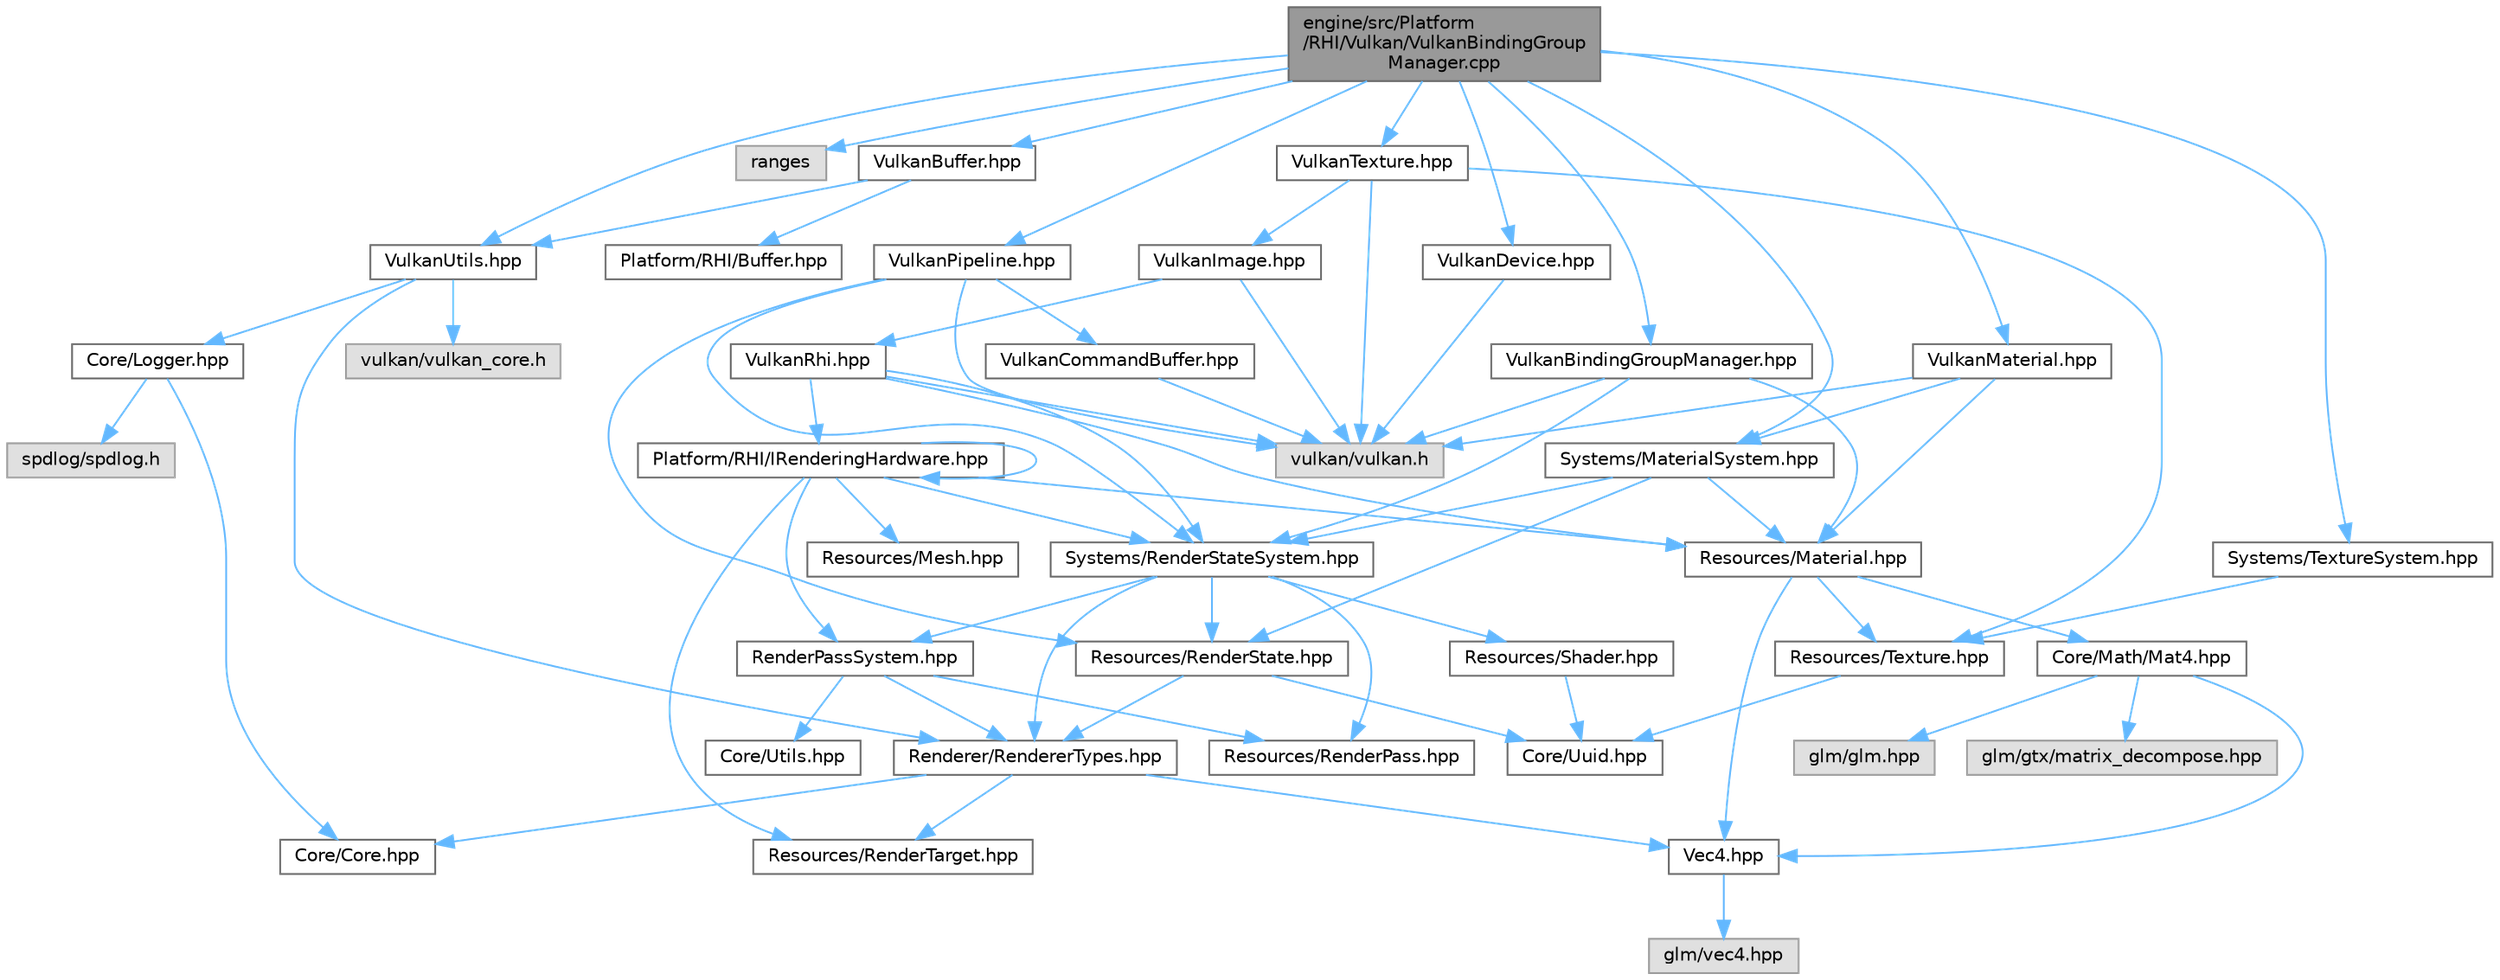 digraph "engine/src/Platform/RHI/Vulkan/VulkanBindingGroupManager.cpp"
{
 // LATEX_PDF_SIZE
  bgcolor="transparent";
  edge [fontname=Helvetica,fontsize=10,labelfontname=Helvetica,labelfontsize=10];
  node [fontname=Helvetica,fontsize=10,shape=box,height=0.2,width=0.4];
  Node1 [id="Node000001",label="engine/src/Platform\l/RHI/Vulkan/VulkanBindingGroup\lManager.cpp",height=0.2,width=0.4,color="gray40", fillcolor="grey60", style="filled", fontcolor="black",tooltip=" "];
  Node1 -> Node2 [id="edge71_Node000001_Node000002",color="steelblue1",style="solid",tooltip=" "];
  Node2 [id="Node000002",label="VulkanBindingGroupManager.hpp",height=0.2,width=0.4,color="grey40", fillcolor="white", style="filled",URL="$_vulkan_binding_group_manager_8hpp.html",tooltip=" "];
  Node2 -> Node3 [id="edge72_Node000002_Node000003",color="steelblue1",style="solid",tooltip=" "];
  Node3 [id="Node000003",label="vulkan/vulkan.h",height=0.2,width=0.4,color="grey60", fillcolor="#E0E0E0", style="filled",tooltip=" "];
  Node2 -> Node4 [id="edge73_Node000002_Node000004",color="steelblue1",style="solid",tooltip=" "];
  Node4 [id="Node000004",label="Resources/Material.hpp",height=0.2,width=0.4,color="grey40", fillcolor="white", style="filled",URL="$_material_8hpp.html",tooltip=" "];
  Node4 -> Node5 [id="edge74_Node000004_Node000005",color="steelblue1",style="solid",tooltip=" "];
  Node5 [id="Node000005",label="Core/Math/Mat4.hpp",height=0.2,width=0.4,color="grey40", fillcolor="white", style="filled",URL="$_mat4_8hpp.html",tooltip=" "];
  Node5 -> Node6 [id="edge75_Node000005_Node000006",color="steelblue1",style="solid",tooltip=" "];
  Node6 [id="Node000006",label="Vec4.hpp",height=0.2,width=0.4,color="grey40", fillcolor="white", style="filled",URL="$_vec4_8hpp.html",tooltip=" "];
  Node6 -> Node7 [id="edge76_Node000006_Node000007",color="steelblue1",style="solid",tooltip=" "];
  Node7 [id="Node000007",label="glm/vec4.hpp",height=0.2,width=0.4,color="grey60", fillcolor="#E0E0E0", style="filled",tooltip=" "];
  Node5 -> Node8 [id="edge77_Node000005_Node000008",color="steelblue1",style="solid",tooltip=" "];
  Node8 [id="Node000008",label="glm/glm.hpp",height=0.2,width=0.4,color="grey60", fillcolor="#E0E0E0", style="filled",tooltip=" "];
  Node5 -> Node9 [id="edge78_Node000005_Node000009",color="steelblue1",style="solid",tooltip=" "];
  Node9 [id="Node000009",label="glm/gtx/matrix_decompose.hpp",height=0.2,width=0.4,color="grey60", fillcolor="#E0E0E0", style="filled",tooltip=" "];
  Node4 -> Node6 [id="edge79_Node000004_Node000006",color="steelblue1",style="solid",tooltip=" "];
  Node4 -> Node10 [id="edge80_Node000004_Node000010",color="steelblue1",style="solid",tooltip=" "];
  Node10 [id="Node000010",label="Resources/Texture.hpp",height=0.2,width=0.4,color="grey40", fillcolor="white", style="filled",URL="$_texture_8hpp.html",tooltip=" "];
  Node10 -> Node11 [id="edge81_Node000010_Node000011",color="steelblue1",style="solid",tooltip=" "];
  Node11 [id="Node000011",label="Core/Uuid.hpp",height=0.2,width=0.4,color="grey40", fillcolor="white", style="filled",URL="$_uuid_8hpp.html",tooltip=" "];
  Node2 -> Node12 [id="edge82_Node000002_Node000012",color="steelblue1",style="solid",tooltip=" "];
  Node12 [id="Node000012",label="Systems/RenderStateSystem.hpp",height=0.2,width=0.4,color="grey40", fillcolor="white", style="filled",URL="$_render_state_system_8hpp.html",tooltip=" "];
  Node12 -> Node13 [id="edge83_Node000012_Node000013",color="steelblue1",style="solid",tooltip=" "];
  Node13 [id="Node000013",label="RenderPassSystem.hpp",height=0.2,width=0.4,color="grey40", fillcolor="white", style="filled",URL="$_render_pass_system_8hpp.html",tooltip=" "];
  Node13 -> Node14 [id="edge84_Node000013_Node000014",color="steelblue1",style="solid",tooltip=" "];
  Node14 [id="Node000014",label="Core/Utils.hpp",height=0.2,width=0.4,color="grey40", fillcolor="white", style="filled",URL="$_utils_8hpp.html",tooltip=" "];
  Node13 -> Node15 [id="edge85_Node000013_Node000015",color="steelblue1",style="solid",tooltip=" "];
  Node15 [id="Node000015",label="Renderer/RendererTypes.hpp",height=0.2,width=0.4,color="grey40", fillcolor="white", style="filled",URL="$_renderer_types_8hpp.html",tooltip=" "];
  Node15 -> Node16 [id="edge86_Node000015_Node000016",color="steelblue1",style="solid",tooltip=" "];
  Node16 [id="Node000016",label="Core/Core.hpp",height=0.2,width=0.4,color="grey40", fillcolor="white", style="filled",URL="$_core_8hpp.html",tooltip=" "];
  Node15 -> Node6 [id="edge87_Node000015_Node000006",color="steelblue1",style="solid",tooltip=" "];
  Node15 -> Node17 [id="edge88_Node000015_Node000017",color="steelblue1",style="solid",tooltip=" "];
  Node17 [id="Node000017",label="Resources/RenderTarget.hpp",height=0.2,width=0.4,color="grey40", fillcolor="white", style="filled",URL="$_render_target_8hpp.html",tooltip=" "];
  Node13 -> Node18 [id="edge89_Node000013_Node000018",color="steelblue1",style="solid",tooltip=" "];
  Node18 [id="Node000018",label="Resources/RenderPass.hpp",height=0.2,width=0.4,color="grey40", fillcolor="white", style="filled",URL="$_render_pass_8hpp.html",tooltip=" "];
  Node12 -> Node15 [id="edge90_Node000012_Node000015",color="steelblue1",style="solid",tooltip=" "];
  Node12 -> Node18 [id="edge91_Node000012_Node000018",color="steelblue1",style="solid",tooltip=" "];
  Node12 -> Node19 [id="edge92_Node000012_Node000019",color="steelblue1",style="solid",tooltip=" "];
  Node19 [id="Node000019",label="Resources/RenderState.hpp",height=0.2,width=0.4,color="grey40", fillcolor="white", style="filled",URL="$_render_state_8hpp.html",tooltip=" "];
  Node19 -> Node11 [id="edge93_Node000019_Node000011",color="steelblue1",style="solid",tooltip=" "];
  Node19 -> Node15 [id="edge94_Node000019_Node000015",color="steelblue1",style="solid",tooltip=" "];
  Node12 -> Node20 [id="edge95_Node000012_Node000020",color="steelblue1",style="solid",tooltip=" "];
  Node20 [id="Node000020",label="Resources/Shader.hpp",height=0.2,width=0.4,color="grey40", fillcolor="white", style="filled",URL="$_shader_8hpp.html",tooltip=" "];
  Node20 -> Node11 [id="edge96_Node000020_Node000011",color="steelblue1",style="solid",tooltip=" "];
  Node1 -> Node21 [id="edge97_Node000001_Node000021",color="steelblue1",style="solid",tooltip=" "];
  Node21 [id="Node000021",label="ranges",height=0.2,width=0.4,color="grey60", fillcolor="#E0E0E0", style="filled",tooltip=" "];
  Node1 -> Node22 [id="edge98_Node000001_Node000022",color="steelblue1",style="solid",tooltip=" "];
  Node22 [id="Node000022",label="VulkanBuffer.hpp",height=0.2,width=0.4,color="grey40", fillcolor="white", style="filled",URL="$_vulkan_buffer_8hpp.html",tooltip=" "];
  Node22 -> Node23 [id="edge99_Node000022_Node000023",color="steelblue1",style="solid",tooltip=" "];
  Node23 [id="Node000023",label="Platform/RHI/Buffer.hpp",height=0.2,width=0.4,color="grey40", fillcolor="white", style="filled",URL="$_buffer_8hpp.html",tooltip=" "];
  Node22 -> Node24 [id="edge100_Node000022_Node000024",color="steelblue1",style="solid",tooltip=" "];
  Node24 [id="Node000024",label="VulkanUtils.hpp",height=0.2,width=0.4,color="grey40", fillcolor="white", style="filled",URL="$_vulkan_utils_8hpp.html",tooltip=" "];
  Node24 -> Node25 [id="edge101_Node000024_Node000025",color="steelblue1",style="solid",tooltip=" "];
  Node25 [id="Node000025",label="vulkan/vulkan_core.h",height=0.2,width=0.4,color="grey60", fillcolor="#E0E0E0", style="filled",tooltip=" "];
  Node24 -> Node26 [id="edge102_Node000024_Node000026",color="steelblue1",style="solid",tooltip=" "];
  Node26 [id="Node000026",label="Core/Logger.hpp",height=0.2,width=0.4,color="grey40", fillcolor="white", style="filled",URL="$_logger_8hpp.html",tooltip=" "];
  Node26 -> Node27 [id="edge103_Node000026_Node000027",color="steelblue1",style="solid",tooltip=" "];
  Node27 [id="Node000027",label="spdlog/spdlog.h",height=0.2,width=0.4,color="grey60", fillcolor="#E0E0E0", style="filled",tooltip=" "];
  Node26 -> Node16 [id="edge104_Node000026_Node000016",color="steelblue1",style="solid",tooltip=" "];
  Node24 -> Node15 [id="edge105_Node000024_Node000015",color="steelblue1",style="solid",tooltip=" "];
  Node1 -> Node28 [id="edge106_Node000001_Node000028",color="steelblue1",style="solid",tooltip=" "];
  Node28 [id="Node000028",label="VulkanDevice.hpp",height=0.2,width=0.4,color="grey40", fillcolor="white", style="filled",URL="$_vulkan_device_8hpp.html",tooltip=" "];
  Node28 -> Node3 [id="edge107_Node000028_Node000003",color="steelblue1",style="solid",tooltip=" "];
  Node1 -> Node29 [id="edge108_Node000001_Node000029",color="steelblue1",style="solid",tooltip=" "];
  Node29 [id="Node000029",label="VulkanMaterial.hpp",height=0.2,width=0.4,color="grey40", fillcolor="white", style="filled",URL="$_vulkan_material_8hpp.html",tooltip=" "];
  Node29 -> Node4 [id="edge109_Node000029_Node000004",color="steelblue1",style="solid",tooltip=" "];
  Node29 -> Node3 [id="edge110_Node000029_Node000003",color="steelblue1",style="solid",tooltip=" "];
  Node29 -> Node30 [id="edge111_Node000029_Node000030",color="steelblue1",style="solid",tooltip=" "];
  Node30 [id="Node000030",label="Systems/MaterialSystem.hpp",height=0.2,width=0.4,color="grey40", fillcolor="white", style="filled",URL="$_material_system_8hpp.html",tooltip=" "];
  Node30 -> Node12 [id="edge112_Node000030_Node000012",color="steelblue1",style="solid",tooltip=" "];
  Node30 -> Node4 [id="edge113_Node000030_Node000004",color="steelblue1",style="solid",tooltip=" "];
  Node30 -> Node19 [id="edge114_Node000030_Node000019",color="steelblue1",style="solid",tooltip=" "];
  Node1 -> Node31 [id="edge115_Node000001_Node000031",color="steelblue1",style="solid",tooltip=" "];
  Node31 [id="Node000031",label="VulkanPipeline.hpp",height=0.2,width=0.4,color="grey40", fillcolor="white", style="filled",URL="$_vulkan_pipeline_8hpp.html",tooltip=" "];
  Node31 -> Node3 [id="edge116_Node000031_Node000003",color="steelblue1",style="solid",tooltip=" "];
  Node31 -> Node19 [id="edge117_Node000031_Node000019",color="steelblue1",style="solid",tooltip=" "];
  Node31 -> Node12 [id="edge118_Node000031_Node000012",color="steelblue1",style="solid",tooltip=" "];
  Node31 -> Node32 [id="edge119_Node000031_Node000032",color="steelblue1",style="solid",tooltip=" "];
  Node32 [id="Node000032",label="VulkanCommandBuffer.hpp",height=0.2,width=0.4,color="grey40", fillcolor="white", style="filled",URL="$_vulkan_command_buffer_8hpp.html",tooltip=" "];
  Node32 -> Node3 [id="edge120_Node000032_Node000003",color="steelblue1",style="solid",tooltip=" "];
  Node1 -> Node33 [id="edge121_Node000001_Node000033",color="steelblue1",style="solid",tooltip=" "];
  Node33 [id="Node000033",label="VulkanTexture.hpp",height=0.2,width=0.4,color="grey40", fillcolor="white", style="filled",URL="$_vulkan_texture_8hpp.html",tooltip=" "];
  Node33 -> Node10 [id="edge122_Node000033_Node000010",color="steelblue1",style="solid",tooltip=" "];
  Node33 -> Node34 [id="edge123_Node000033_Node000034",color="steelblue1",style="solid",tooltip=" "];
  Node34 [id="Node000034",label="VulkanImage.hpp",height=0.2,width=0.4,color="grey40", fillcolor="white", style="filled",URL="$_vulkan_image_8hpp.html",tooltip=" "];
  Node34 -> Node3 [id="edge124_Node000034_Node000003",color="steelblue1",style="solid",tooltip=" "];
  Node34 -> Node35 [id="edge125_Node000034_Node000035",color="steelblue1",style="solid",tooltip=" "];
  Node35 [id="Node000035",label="VulkanRhi.hpp",height=0.2,width=0.4,color="grey40", fillcolor="white", style="filled",URL="$_vulkan_rhi_8hpp.html",tooltip=" "];
  Node35 -> Node3 [id="edge126_Node000035_Node000003",color="steelblue1",style="solid",tooltip=" "];
  Node35 -> Node36 [id="edge127_Node000035_Node000036",color="steelblue1",style="solid",tooltip=" "];
  Node36 [id="Node000036",label="Platform/RHI/IRenderingHardware.hpp",height=0.2,width=0.4,color="grey40", fillcolor="white", style="filled",URL="$_i_rendering_hardware_8hpp.html",tooltip=" "];
  Node36 -> Node36 [id="edge128_Node000036_Node000036",color="steelblue1",style="solid",tooltip=" "];
  Node36 -> Node4 [id="edge129_Node000036_Node000004",color="steelblue1",style="solid",tooltip=" "];
  Node36 -> Node37 [id="edge130_Node000036_Node000037",color="steelblue1",style="solid",tooltip=" "];
  Node37 [id="Node000037",label="Resources/Mesh.hpp",height=0.2,width=0.4,color="grey40", fillcolor="white", style="filled",URL="$_mesh_8hpp.html",tooltip=" "];
  Node36 -> Node17 [id="edge131_Node000036_Node000017",color="steelblue1",style="solid",tooltip=" "];
  Node36 -> Node13 [id="edge132_Node000036_Node000013",color="steelblue1",style="solid",tooltip=" "];
  Node36 -> Node12 [id="edge133_Node000036_Node000012",color="steelblue1",style="solid",tooltip=" "];
  Node35 -> Node4 [id="edge134_Node000035_Node000004",color="steelblue1",style="solid",tooltip=" "];
  Node35 -> Node12 [id="edge135_Node000035_Node000012",color="steelblue1",style="solid",tooltip=" "];
  Node33 -> Node3 [id="edge136_Node000033_Node000003",color="steelblue1",style="solid",tooltip=" "];
  Node1 -> Node24 [id="edge137_Node000001_Node000024",color="steelblue1",style="solid",tooltip=" "];
  Node1 -> Node30 [id="edge138_Node000001_Node000030",color="steelblue1",style="solid",tooltip=" "];
  Node1 -> Node38 [id="edge139_Node000001_Node000038",color="steelblue1",style="solid",tooltip=" "];
  Node38 [id="Node000038",label="Systems/TextureSystem.hpp",height=0.2,width=0.4,color="grey40", fillcolor="white", style="filled",URL="$_texture_system_8hpp.html",tooltip=" "];
  Node38 -> Node10 [id="edge140_Node000038_Node000010",color="steelblue1",style="solid",tooltip=" "];
}
